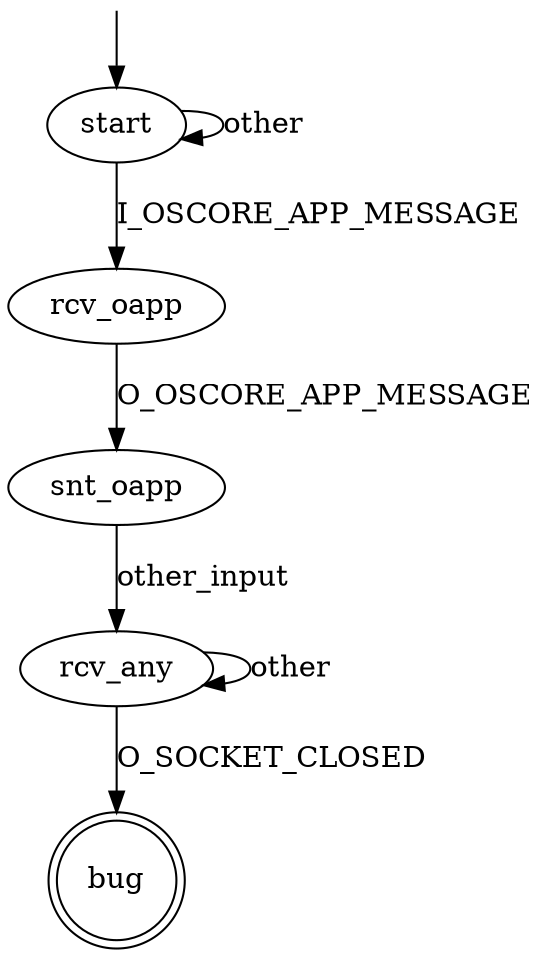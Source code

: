 digraph G {
bug [shape="doublecircle"]

start -> start [label="other"]
start -> rcv_oapp [label="I_OSCORE_APP_MESSAGE"]

rcv_oapp -> snt_oapp [label="O_OSCORE_APP_MESSAGE"]

snt_oapp -> rcv_any [label="other_input"]

rcv_any -> rcv_any [label="other"]
rcv_any -> bug [label="O_SOCKET_CLOSED"]

__start0 [label="" shape="none" width="0" height="0"];
__start0 -> start;
}
